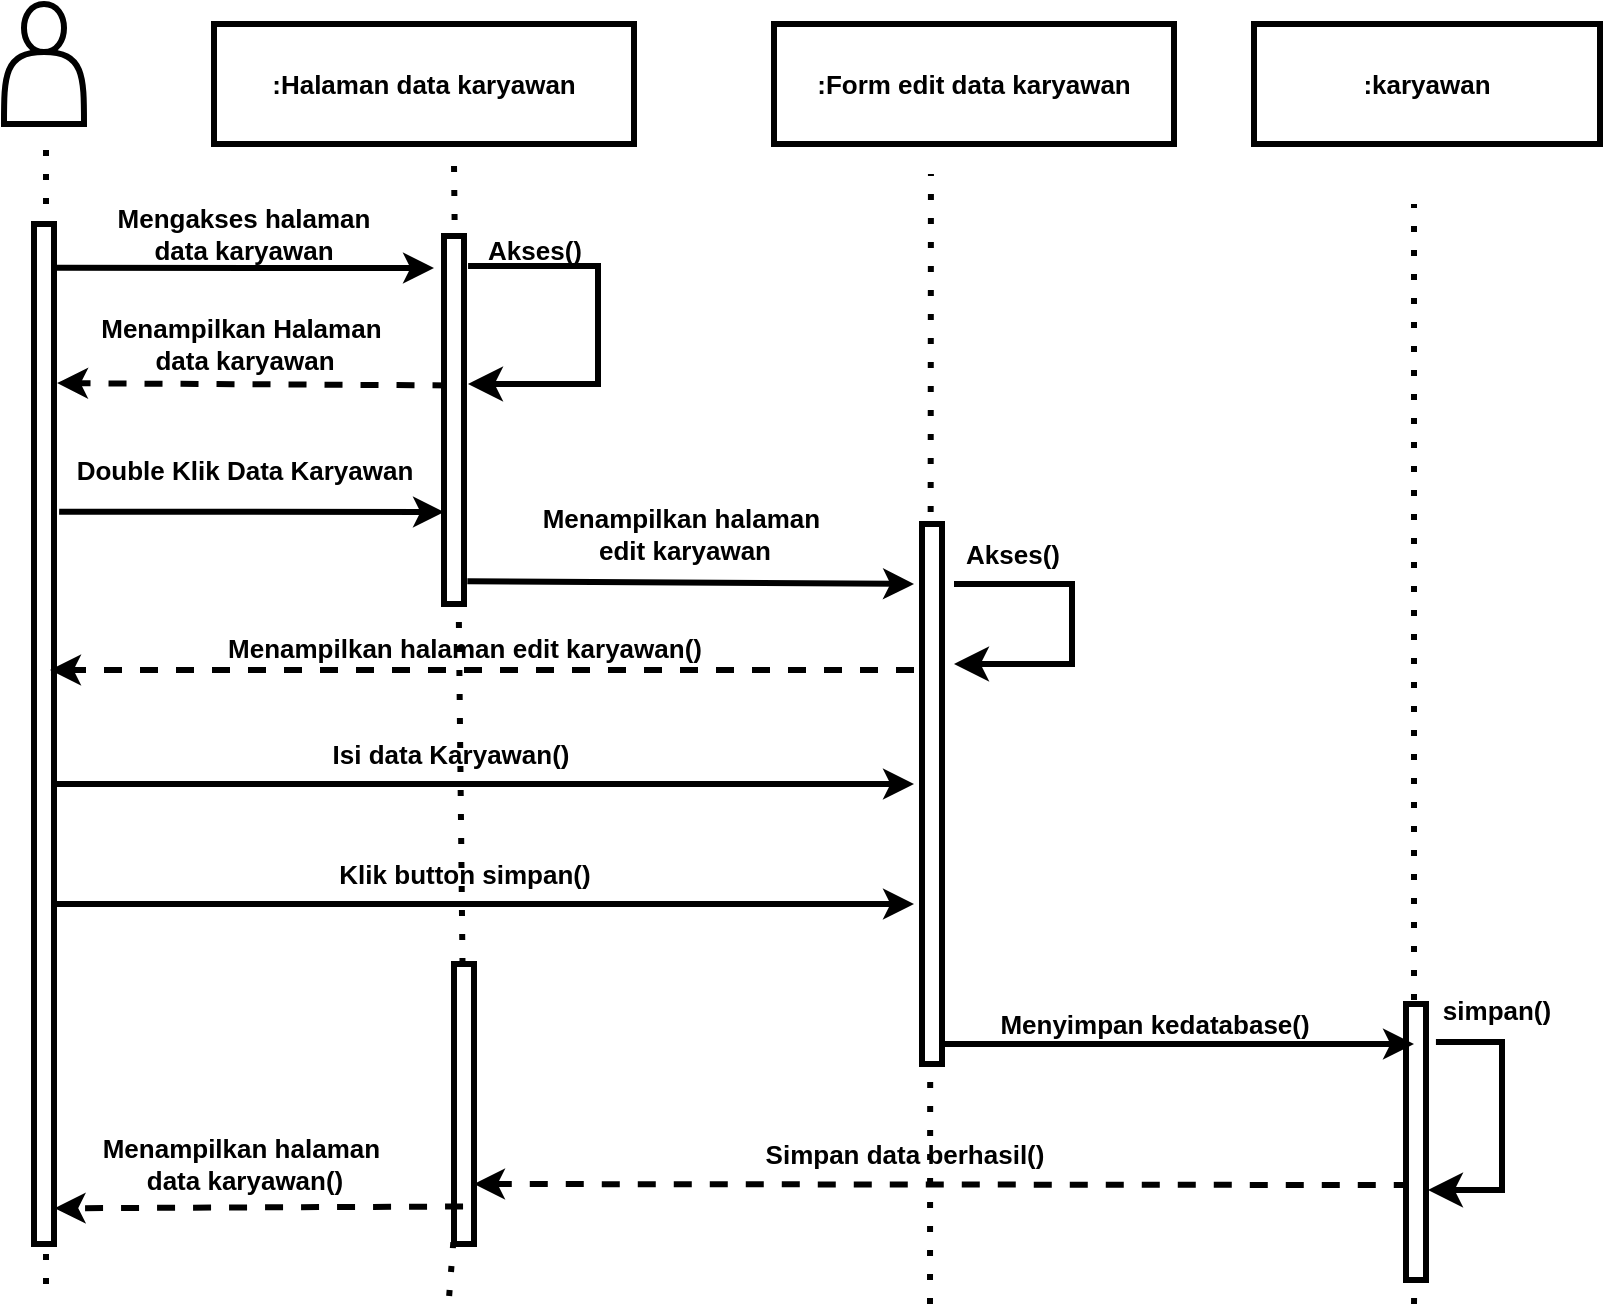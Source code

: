 <mxfile>
    <diagram id="PDxdgkFoY-IaFUvIQQXD" name="Page-1">
        <mxGraphModel dx="820" dy="261" grid="1" gridSize="10" guides="1" tooltips="1" connect="1" arrows="1" fold="1" page="1" pageScale="1" pageWidth="827" pageHeight="1169" math="0" shadow="0">
            <root>
                <mxCell id="0"/>
                <mxCell id="1" parent="0"/>
                <mxCell id="3" value=":Halaman data karyawan" style="rounded=0;whiteSpace=wrap;html=1;fillColor=none;strokeWidth=3;fontSize=13;fontStyle=1" parent="1" vertex="1">
                    <mxGeometry x="120" y="40" width="210" height="60" as="geometry"/>
                </mxCell>
                <mxCell id="4" value="&lt;span&gt;:Form edit data karyawan&lt;/span&gt;" style="rounded=0;whiteSpace=wrap;html=1;fillColor=none;strokeWidth=3;fontSize=13;fontStyle=1" parent="1" vertex="1">
                    <mxGeometry x="400" y="40" width="200" height="60" as="geometry"/>
                </mxCell>
                <mxCell id="5" value="" style="endArrow=classic;html=1;entryX=0;entryY=0.75;entryDx=0;entryDy=0;exitX=1.258;exitY=0.282;exitDx=0;exitDy=0;exitPerimeter=0;strokeWidth=3;fontSize=13;fontStyle=1" parent="1" source="13" target="16" edge="1">
                    <mxGeometry width="50" height="50" relative="1" as="geometry">
                        <mxPoint x="400" y="330" as="sourcePoint"/>
                        <mxPoint x="450" y="280" as="targetPoint"/>
                    </mxGeometry>
                </mxCell>
                <mxCell id="6" value="" style="endArrow=classic;html=1;exitX=1.1;exitY=0.043;exitDx=0;exitDy=0;exitPerimeter=0;strokeWidth=3;fontSize=13;fontStyle=1" parent="1" source="13" edge="1">
                    <mxGeometry width="50" height="50" relative="1" as="geometry">
                        <mxPoint x="400" y="330" as="sourcePoint"/>
                        <mxPoint x="230" y="162" as="targetPoint"/>
                    </mxGeometry>
                </mxCell>
                <mxCell id="8" value="" style="endArrow=classic;html=1;entryX=1.153;entryY=0.156;entryDx=0;entryDy=0;entryPerimeter=0;dashed=1;exitX=0.326;exitY=0.406;exitDx=0;exitDy=0;exitPerimeter=0;strokeWidth=3;fontSize=13;fontStyle=1" parent="1" source="16" target="13" edge="1">
                    <mxGeometry width="50" height="50" relative="1" as="geometry">
                        <mxPoint x="230" y="200" as="sourcePoint"/>
                        <mxPoint x="240" y="172" as="targetPoint"/>
                    </mxGeometry>
                </mxCell>
                <mxCell id="9" value="Mengakses halaman data karyawan" style="text;html=1;align=center;verticalAlign=middle;whiteSpace=wrap;rounded=0;strokeWidth=3;fontSize=13;fontStyle=1" parent="1" vertex="1">
                    <mxGeometry x="70" y="130" width="130" height="30" as="geometry"/>
                </mxCell>
                <mxCell id="10" value="Menampilkan Halaman&amp;nbsp;&lt;div&gt;data karyawan&lt;/div&gt;" style="text;html=1;align=center;verticalAlign=middle;resizable=0;points=[];autosize=1;strokeColor=none;fillColor=none;strokeWidth=3;fontSize=13;fontStyle=1" parent="1" vertex="1">
                    <mxGeometry x="55" y="180" width="160" height="40" as="geometry"/>
                </mxCell>
                <mxCell id="11" value="Akses()" style="text;html=1;align=center;verticalAlign=middle;resizable=0;points=[];autosize=1;strokeColor=none;fillColor=none;strokeWidth=3;fontSize=13;fontStyle=1" parent="1" vertex="1">
                    <mxGeometry x="245" y="138" width="70" height="30" as="geometry"/>
                </mxCell>
                <mxCell id="12" value="" style="endArrow=none;dashed=1;html=1;dashPattern=1 3;strokeWidth=3;fontSize=13;fontStyle=1" parent="1" edge="1">
                    <mxGeometry width="50" height="50" relative="1" as="geometry">
                        <mxPoint x="36" y="670" as="sourcePoint"/>
                        <mxPoint x="36" y="100" as="targetPoint"/>
                    </mxGeometry>
                </mxCell>
                <mxCell id="13" value="" style="rounded=0;whiteSpace=wrap;html=1;fillColor=default;strokeWidth=3;fontSize=13;fontStyle=1" parent="1" vertex="1">
                    <mxGeometry x="30" y="140" width="10" height="510" as="geometry"/>
                </mxCell>
                <mxCell id="14" value="" style="endArrow=none;dashed=1;html=1;dashPattern=1 3;strokeWidth=3;fontSize=13;fontStyle=1" parent="1" source="18" edge="1">
                    <mxGeometry width="50" height="50" relative="1" as="geometry">
                        <mxPoint x="237.58" y="676" as="sourcePoint"/>
                        <mxPoint x="240" y="110" as="targetPoint"/>
                    </mxGeometry>
                </mxCell>
                <mxCell id="16" value="" style="rounded=0;whiteSpace=wrap;html=1;fillColor=default;strokeWidth=3;fontSize=13;fontStyle=1" parent="1" vertex="1">
                    <mxGeometry x="235" y="146" width="10" height="184" as="geometry"/>
                </mxCell>
                <mxCell id="17" value="" style="endArrow=none;dashed=1;html=1;dashPattern=1 3;strokeWidth=3;fontSize=13;fontStyle=1" parent="1" target="18" edge="1">
                    <mxGeometry width="50" height="50" relative="1" as="geometry">
                        <mxPoint x="237.58" y="676" as="sourcePoint"/>
                        <mxPoint x="237.58" y="126" as="targetPoint"/>
                    </mxGeometry>
                </mxCell>
                <mxCell id="18" value="" style="rounded=0;whiteSpace=wrap;html=1;fillColor=default;strokeWidth=3;fontSize=13;fontStyle=1" parent="1" vertex="1">
                    <mxGeometry x="240" y="510" width="10" height="140" as="geometry"/>
                </mxCell>
                <mxCell id="19" value="" style="endArrow=classic;html=1;exitX=1.168;exitY=0.938;exitDx=0;exitDy=0;exitPerimeter=0;strokeWidth=3;fontSize=13;fontStyle=1" parent="1" source="16" edge="1">
                    <mxGeometry width="50" height="50" relative="1" as="geometry">
                        <mxPoint x="243" y="401" as="sourcePoint"/>
                        <mxPoint x="470" y="320" as="targetPoint"/>
                    </mxGeometry>
                </mxCell>
                <mxCell id="20" value="" style="endArrow=classic;html=1;entryX=1;entryY=0.5;entryDx=0;entryDy=0;dashed=1;exitX=0.289;exitY=0.301;exitDx=0;exitDy=0;exitPerimeter=0;strokeWidth=3;fontSize=13;fontStyle=1" parent="1" edge="1">
                    <mxGeometry width="50" height="50" relative="1" as="geometry">
                        <mxPoint x="718.89" y="620.538" as="sourcePoint"/>
                        <mxPoint x="250" y="620" as="targetPoint"/>
                    </mxGeometry>
                </mxCell>
                <mxCell id="21" value="" style="edgeStyle=elbowEdgeStyle;elbow=horizontal;endArrow=classic;html=1;curved=0;rounded=0;endSize=8;startSize=8;strokeWidth=3;fontSize=13;fontStyle=1;exitX=0.071;exitY=1.033;exitDx=0;exitDy=0;exitPerimeter=0;entryX=1.1;entryY=0.674;entryDx=0;entryDy=0;entryPerimeter=0;" parent="1" target="35" edge="1" source="50">
                    <mxGeometry width="50" height="50" relative="1" as="geometry">
                        <mxPoint x="730" y="620" as="sourcePoint"/>
                        <mxPoint x="740" y="660" as="targetPoint"/>
                        <Array as="points">
                            <mxPoint x="764" y="610"/>
                        </Array>
                    </mxGeometry>
                </mxCell>
                <mxCell id="22" value="" style="endArrow=none;dashed=1;html=1;dashPattern=1 3;strokeWidth=3;fontSize=13;fontStyle=1" parent="1" edge="1">
                    <mxGeometry width="50" height="50" relative="1" as="geometry">
                        <mxPoint x="720" y="540" as="sourcePoint"/>
                        <mxPoint x="720" y="130" as="targetPoint"/>
                    </mxGeometry>
                </mxCell>
                <mxCell id="24" value="Menampilkan halaman&amp;nbsp;&lt;div&gt;edit karyawan&lt;/div&gt;" style="text;html=1;align=center;verticalAlign=middle;resizable=0;points=[];autosize=1;strokeColor=none;fillColor=none;strokeWidth=3;fontSize=13;fontStyle=1" parent="1" vertex="1">
                    <mxGeometry x="275" y="275" width="160" height="40" as="geometry"/>
                </mxCell>
                <mxCell id="25" value="Menampilkan halaman edit karyawan()" style="text;html=1;align=center;verticalAlign=middle;resizable=0;points=[];autosize=1;strokeColor=none;fillColor=none;strokeWidth=3;fontSize=13;fontStyle=1" parent="1" vertex="1">
                    <mxGeometry x="120" y="337" width="250" height="30" as="geometry"/>
                </mxCell>
                <mxCell id="27" value="&lt;div&gt;&lt;span&gt;Isi data Karyawan()&lt;/span&gt;&lt;/div&gt;" style="text;html=1;align=center;verticalAlign=middle;resizable=0;points=[];autosize=1;strokeColor=none;fillColor=none;strokeWidth=3;fontSize=13;fontStyle=1" parent="1" vertex="1">
                    <mxGeometry x="168" y="390" width="140" height="30" as="geometry"/>
                </mxCell>
                <mxCell id="28" value="" style="endArrow=classic;html=1;entryX=1.032;entryY=0.965;entryDx=0;entryDy=0;entryPerimeter=0;dashed=1;exitX=0.453;exitY=0.866;exitDx=0;exitDy=0;exitPerimeter=0;strokeWidth=3;fontSize=13;fontStyle=1" parent="1" source="18" target="13" edge="1">
                    <mxGeometry width="50" height="50" relative="1" as="geometry">
                        <mxPoint x="230" y="560" as="sourcePoint"/>
                        <mxPoint x="40" y="560" as="targetPoint"/>
                    </mxGeometry>
                </mxCell>
                <mxCell id="29" value="&lt;div&gt;&lt;div&gt;Menampilkan halaman&amp;nbsp;&lt;/div&gt;&lt;div&gt;data karyawan()&lt;/div&gt;&lt;/div&gt;" style="text;html=1;align=center;verticalAlign=middle;resizable=0;points=[];autosize=1;strokeColor=none;fillColor=none;strokeWidth=3;fontSize=13;fontStyle=1" parent="1" vertex="1">
                    <mxGeometry x="55" y="590" width="160" height="40" as="geometry"/>
                </mxCell>
                <mxCell id="30" value="&lt;span&gt;:karyawan&lt;/span&gt;" style="rounded=0;whiteSpace=wrap;html=1;fillColor=none;strokeWidth=3;fontSize=13;fontStyle=1" parent="1" vertex="1">
                    <mxGeometry x="640" y="40" width="173" height="60" as="geometry"/>
                </mxCell>
                <mxCell id="31" value="" style="edgeStyle=elbowEdgeStyle;elbow=horizontal;endArrow=classic;html=1;curved=0;rounded=0;endSize=8;startSize=8;strokeWidth=3;fontSize=13;fontStyle=1;exitX=0.029;exitY=0.767;exitDx=0;exitDy=0;exitPerimeter=0;" parent="1" edge="1" source="11">
                    <mxGeometry width="50" height="50" relative="1" as="geometry">
                        <mxPoint x="242" y="220" as="sourcePoint"/>
                        <mxPoint x="247" y="220" as="targetPoint"/>
                        <Array as="points">
                            <mxPoint x="312" y="170"/>
                        </Array>
                    </mxGeometry>
                </mxCell>
                <mxCell id="33" value="Double Klik Data Karyawan" style="text;html=1;align=center;verticalAlign=middle;resizable=0;points=[];autosize=1;strokeColor=none;fillColor=none;strokeWidth=3;fontSize=13;fontStyle=1" parent="1" vertex="1">
                    <mxGeometry x="45" y="248" width="180" height="30" as="geometry"/>
                </mxCell>
                <mxCell id="36" value="" style="endArrow=none;dashed=1;html=1;dashPattern=1 3;strokeWidth=3;fontSize=13;fontStyle=1" parent="1" target="35" edge="1">
                    <mxGeometry width="50" height="50" relative="1" as="geometry">
                        <mxPoint x="720" y="680" as="sourcePoint"/>
                        <mxPoint x="724.58" y="170" as="targetPoint"/>
                    </mxGeometry>
                </mxCell>
                <mxCell id="35" value="" style="rounded=0;whiteSpace=wrap;html=1;fillColor=default;strokeWidth=3;fontSize=13;fontStyle=1" parent="1" vertex="1">
                    <mxGeometry x="716" y="530" width="10" height="138" as="geometry"/>
                </mxCell>
                <mxCell id="39" value="" style="endArrow=classic;html=1;entryX=1.153;entryY=0.156;entryDx=0;entryDy=0;entryPerimeter=0;dashed=1;strokeWidth=3;fontSize=13;fontStyle=1" parent="1" edge="1">
                    <mxGeometry width="50" height="50" relative="1" as="geometry">
                        <mxPoint x="470" y="363" as="sourcePoint"/>
                        <mxPoint x="38" y="363" as="targetPoint"/>
                    </mxGeometry>
                </mxCell>
                <mxCell id="40" value="" style="endArrow=classic;html=1;exitX=1.258;exitY=0.282;exitDx=0;exitDy=0;exitPerimeter=0;strokeWidth=3;fontSize=13;fontStyle=1" parent="1" edge="1">
                    <mxGeometry width="50" height="50" relative="1" as="geometry">
                        <mxPoint x="40" y="420" as="sourcePoint"/>
                        <mxPoint x="470" y="420" as="targetPoint"/>
                    </mxGeometry>
                </mxCell>
                <mxCell id="41" value="" style="endArrow=classic;html=1;exitX=1.258;exitY=0.282;exitDx=0;exitDy=0;exitPerimeter=0;strokeWidth=3;fontSize=13;fontStyle=1" parent="1" edge="1">
                    <mxGeometry width="50" height="50" relative="1" as="geometry">
                        <mxPoint x="40" y="480" as="sourcePoint"/>
                        <mxPoint x="470" y="480" as="targetPoint"/>
                    </mxGeometry>
                </mxCell>
                <mxCell id="42" value="&lt;div&gt;&lt;span&gt;Klik button simpan()&lt;/span&gt;&lt;/div&gt;" style="text;html=1;align=center;verticalAlign=middle;resizable=0;points=[];autosize=1;strokeColor=none;fillColor=none;strokeWidth=3;fontSize=13;fontStyle=1" parent="1" vertex="1">
                    <mxGeometry x="175" y="450" width="140" height="30" as="geometry"/>
                </mxCell>
                <mxCell id="46" value="" style="endArrow=none;dashed=1;html=1;dashPattern=1 3;strokeWidth=3;fontSize=13;fontStyle=1" parent="1" edge="1">
                    <mxGeometry width="50" height="50" relative="1" as="geometry">
                        <mxPoint x="478" y="680" as="sourcePoint"/>
                        <mxPoint x="478.47" y="115" as="targetPoint"/>
                    </mxGeometry>
                </mxCell>
                <mxCell id="48" value="" style="endArrow=classic;html=1;exitX=0.6;exitY=0.963;exitDx=0;exitDy=0;exitPerimeter=0;strokeWidth=3;fontSize=13;fontStyle=1" parent="1" source="23" edge="1">
                    <mxGeometry width="50" height="50" relative="1" as="geometry">
                        <mxPoint x="520" y="550" as="sourcePoint"/>
                        <mxPoint x="720" y="550" as="targetPoint"/>
                    </mxGeometry>
                </mxCell>
                <mxCell id="49" value="&lt;span&gt;Menyimpan kedatabase()&lt;/span&gt;" style="text;html=1;align=center;verticalAlign=middle;resizable=0;points=[];autosize=1;strokeColor=none;fillColor=none;strokeWidth=3;fontSize=13;fontStyle=1" parent="1" vertex="1">
                    <mxGeometry x="505" y="525" width="170" height="30" as="geometry"/>
                </mxCell>
                <mxCell id="50" value="&lt;span&gt;simpan()&lt;/span&gt;" style="text;html=1;align=center;verticalAlign=middle;resizable=0;points=[];autosize=1;strokeColor=none;fillColor=none;strokeWidth=3;fontSize=13;fontStyle=1" parent="1" vertex="1">
                    <mxGeometry x="726" y="518" width="70" height="30" as="geometry"/>
                </mxCell>
                <mxCell id="51" value="&lt;span&gt;Simpan data berhasil()&lt;/span&gt;" style="text;html=1;align=center;verticalAlign=middle;resizable=0;points=[];autosize=1;strokeColor=none;fillColor=none;strokeWidth=3;fontSize=13;fontStyle=1" parent="1" vertex="1">
                    <mxGeometry x="390" y="590" width="150" height="30" as="geometry"/>
                </mxCell>
                <mxCell id="52" value="" style="shape=actor;whiteSpace=wrap;html=1;fillColor=none;strokeWidth=3;" parent="1" vertex="1">
                    <mxGeometry x="15" y="30" width="40" height="60" as="geometry"/>
                </mxCell>
                <mxCell id="23" value="" style="rounded=0;whiteSpace=wrap;html=1;fillColor=default;strokeWidth=3;fontSize=13;fontStyle=1" parent="1" vertex="1">
                    <mxGeometry x="474" y="290" width="10" height="270" as="geometry"/>
                </mxCell>
                <mxCell id="53" value="" style="edgeStyle=elbowEdgeStyle;elbow=horizontal;endArrow=classic;html=1;curved=0;rounded=0;endSize=8;startSize=8;strokeWidth=3;fontSize=13;fontStyle=1;" edge="1" parent="1">
                    <mxGeometry width="50" height="50" relative="1" as="geometry">
                        <mxPoint x="490" y="320" as="sourcePoint"/>
                        <mxPoint x="490" y="360" as="targetPoint"/>
                        <Array as="points">
                            <mxPoint x="549" y="324"/>
                        </Array>
                    </mxGeometry>
                </mxCell>
                <mxCell id="54" value="Akses()" style="text;html=1;align=center;verticalAlign=middle;resizable=0;points=[];autosize=1;strokeColor=none;fillColor=none;strokeWidth=3;fontSize=13;fontStyle=1" vertex="1" parent="1">
                    <mxGeometry x="484" y="290" width="70" height="30" as="geometry"/>
                </mxCell>
            </root>
        </mxGraphModel>
    </diagram>
</mxfile>